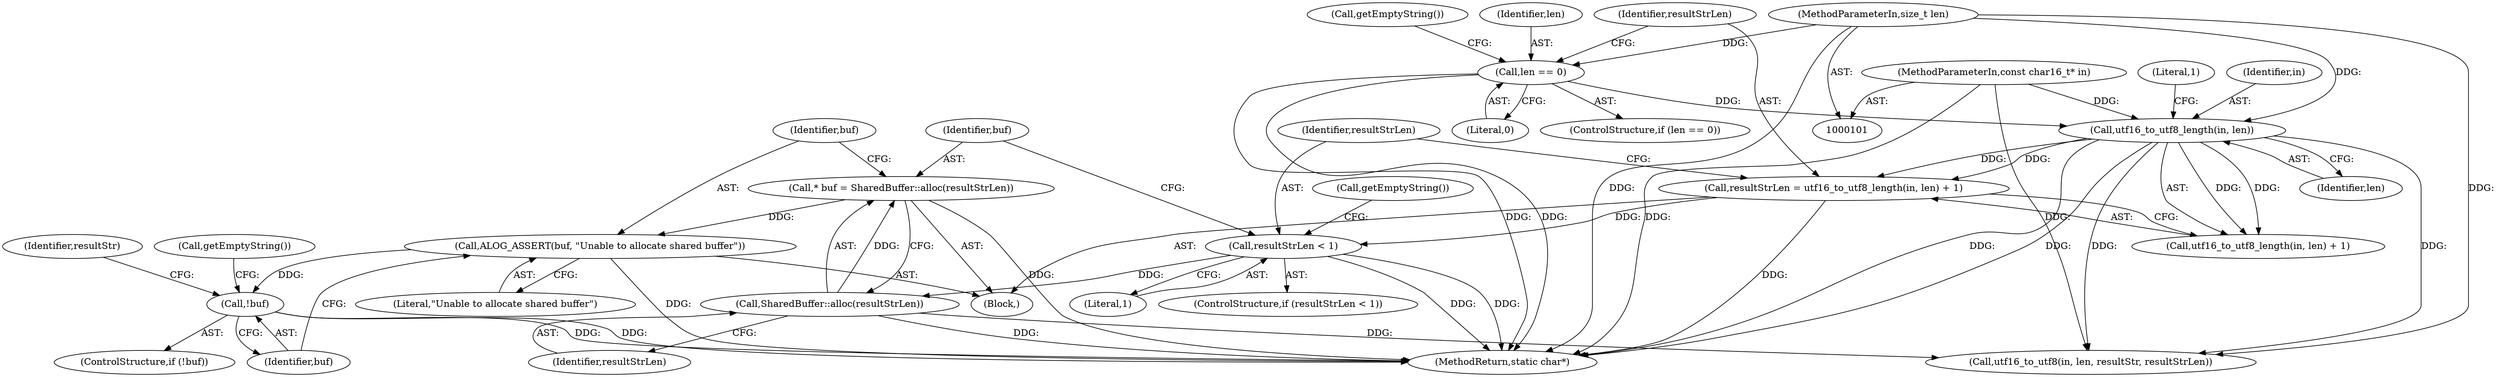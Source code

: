 digraph "0_Android_ecf5fd58a8f50362ce9e8d4245a33d56f29f142b@pointer" {
"1000131" [label="(Call,ALOG_ASSERT(buf, \"Unable to allocate shared buffer\"))"];
"1000127" [label="(Call,* buf = SharedBuffer::alloc(resultStrLen))"];
"1000129" [label="(Call,SharedBuffer::alloc(resultStrLen))"];
"1000120" [label="(Call,resultStrLen < 1)"];
"1000112" [label="(Call,resultStrLen = utf16_to_utf8_length(in, len) + 1)"];
"1000115" [label="(Call,utf16_to_utf8_length(in, len))"];
"1000102" [label="(MethodParameterIn,const char16_t* in)"];
"1000106" [label="(Call,len == 0)"];
"1000103" [label="(MethodParameterIn,size_t len)"];
"1000135" [label="(Call,!buf)"];
"1000113" [label="(Identifier,resultStrLen)"];
"1000115" [label="(Call,utf16_to_utf8_length(in, len))"];
"1000106" [label="(Call,len == 0)"];
"1000146" [label="(Call,utf16_to_utf8(in, len, resultStr, resultStrLen))"];
"1000108" [label="(Literal,0)"];
"1000122" [label="(Literal,1)"];
"1000142" [label="(Identifier,resultStr)"];
"1000118" [label="(Literal,1)"];
"1000130" [label="(Identifier,resultStrLen)"];
"1000104" [label="(Block,)"];
"1000102" [label="(MethodParameterIn,const char16_t* in)"];
"1000110" [label="(Call,getEmptyString())"];
"1000134" [label="(ControlStructure,if (!buf))"];
"1000135" [label="(Call,!buf)"];
"1000125" [label="(Call,getEmptyString())"];
"1000116" [label="(Identifier,in)"];
"1000107" [label="(Identifier,len)"];
"1000121" [label="(Identifier,resultStrLen)"];
"1000105" [label="(ControlStructure,if (len == 0))"];
"1000133" [label="(Literal,\"Unable to allocate shared buffer\")"];
"1000120" [label="(Call,resultStrLen < 1)"];
"1000153" [label="(MethodReturn,static char*)"];
"1000114" [label="(Call,utf16_to_utf8_length(in, len) + 1)"];
"1000103" [label="(MethodParameterIn,size_t len)"];
"1000136" [label="(Identifier,buf)"];
"1000117" [label="(Identifier,len)"];
"1000139" [label="(Call,getEmptyString())"];
"1000129" [label="(Call,SharedBuffer::alloc(resultStrLen))"];
"1000119" [label="(ControlStructure,if (resultStrLen < 1))"];
"1000127" [label="(Call,* buf = SharedBuffer::alloc(resultStrLen))"];
"1000132" [label="(Identifier,buf)"];
"1000131" [label="(Call,ALOG_ASSERT(buf, \"Unable to allocate shared buffer\"))"];
"1000128" [label="(Identifier,buf)"];
"1000112" [label="(Call,resultStrLen = utf16_to_utf8_length(in, len) + 1)"];
"1000131" -> "1000104"  [label="AST: "];
"1000131" -> "1000133"  [label="CFG: "];
"1000132" -> "1000131"  [label="AST: "];
"1000133" -> "1000131"  [label="AST: "];
"1000136" -> "1000131"  [label="CFG: "];
"1000131" -> "1000153"  [label="DDG: "];
"1000127" -> "1000131"  [label="DDG: "];
"1000131" -> "1000135"  [label="DDG: "];
"1000127" -> "1000104"  [label="AST: "];
"1000127" -> "1000129"  [label="CFG: "];
"1000128" -> "1000127"  [label="AST: "];
"1000129" -> "1000127"  [label="AST: "];
"1000132" -> "1000127"  [label="CFG: "];
"1000127" -> "1000153"  [label="DDG: "];
"1000129" -> "1000127"  [label="DDG: "];
"1000129" -> "1000130"  [label="CFG: "];
"1000130" -> "1000129"  [label="AST: "];
"1000129" -> "1000153"  [label="DDG: "];
"1000120" -> "1000129"  [label="DDG: "];
"1000129" -> "1000146"  [label="DDG: "];
"1000120" -> "1000119"  [label="AST: "];
"1000120" -> "1000122"  [label="CFG: "];
"1000121" -> "1000120"  [label="AST: "];
"1000122" -> "1000120"  [label="AST: "];
"1000125" -> "1000120"  [label="CFG: "];
"1000128" -> "1000120"  [label="CFG: "];
"1000120" -> "1000153"  [label="DDG: "];
"1000120" -> "1000153"  [label="DDG: "];
"1000112" -> "1000120"  [label="DDG: "];
"1000112" -> "1000104"  [label="AST: "];
"1000112" -> "1000114"  [label="CFG: "];
"1000113" -> "1000112"  [label="AST: "];
"1000114" -> "1000112"  [label="AST: "];
"1000121" -> "1000112"  [label="CFG: "];
"1000112" -> "1000153"  [label="DDG: "];
"1000115" -> "1000112"  [label="DDG: "];
"1000115" -> "1000112"  [label="DDG: "];
"1000115" -> "1000114"  [label="AST: "];
"1000115" -> "1000117"  [label="CFG: "];
"1000116" -> "1000115"  [label="AST: "];
"1000117" -> "1000115"  [label="AST: "];
"1000118" -> "1000115"  [label="CFG: "];
"1000115" -> "1000153"  [label="DDG: "];
"1000115" -> "1000153"  [label="DDG: "];
"1000115" -> "1000114"  [label="DDG: "];
"1000115" -> "1000114"  [label="DDG: "];
"1000102" -> "1000115"  [label="DDG: "];
"1000106" -> "1000115"  [label="DDG: "];
"1000103" -> "1000115"  [label="DDG: "];
"1000115" -> "1000146"  [label="DDG: "];
"1000115" -> "1000146"  [label="DDG: "];
"1000102" -> "1000101"  [label="AST: "];
"1000102" -> "1000153"  [label="DDG: "];
"1000102" -> "1000146"  [label="DDG: "];
"1000106" -> "1000105"  [label="AST: "];
"1000106" -> "1000108"  [label="CFG: "];
"1000107" -> "1000106"  [label="AST: "];
"1000108" -> "1000106"  [label="AST: "];
"1000110" -> "1000106"  [label="CFG: "];
"1000113" -> "1000106"  [label="CFG: "];
"1000106" -> "1000153"  [label="DDG: "];
"1000106" -> "1000153"  [label="DDG: "];
"1000103" -> "1000106"  [label="DDG: "];
"1000103" -> "1000101"  [label="AST: "];
"1000103" -> "1000153"  [label="DDG: "];
"1000103" -> "1000146"  [label="DDG: "];
"1000135" -> "1000134"  [label="AST: "];
"1000135" -> "1000136"  [label="CFG: "];
"1000136" -> "1000135"  [label="AST: "];
"1000139" -> "1000135"  [label="CFG: "];
"1000142" -> "1000135"  [label="CFG: "];
"1000135" -> "1000153"  [label="DDG: "];
"1000135" -> "1000153"  [label="DDG: "];
}
